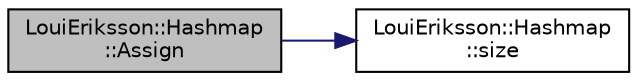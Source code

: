 digraph "LouiEriksson::Hashmap::Assign"
{
 // LATEX_PDF_SIZE
  edge [fontname="Helvetica",fontsize="10",labelfontname="Helvetica",labelfontsize="10"];
  node [fontname="Helvetica",fontsize="10",shape=record];
  rankdir="LR";
  Node1 [label="LouiEriksson::Hashmap\l::Assign",height=0.2,width=0.4,color="black", fillcolor="grey75", style="filled", fontcolor="black",tooltip="Inserts or replaces an entry within the hashmap with the given key."];
  Node1 -> Node2 [color="midnightblue",fontsize="10",style="solid",fontname="Helvetica"];
  Node2 [label="LouiEriksson::Hashmap\l::size",height=0.2,width=0.4,color="black", fillcolor="white", style="filled",URL="$class_loui_eriksson_1_1_hashmap.html#a5b2194c11d6c810e346487e5467ea534",tooltip="Returns the number of items stored within the hashmap."];
}
